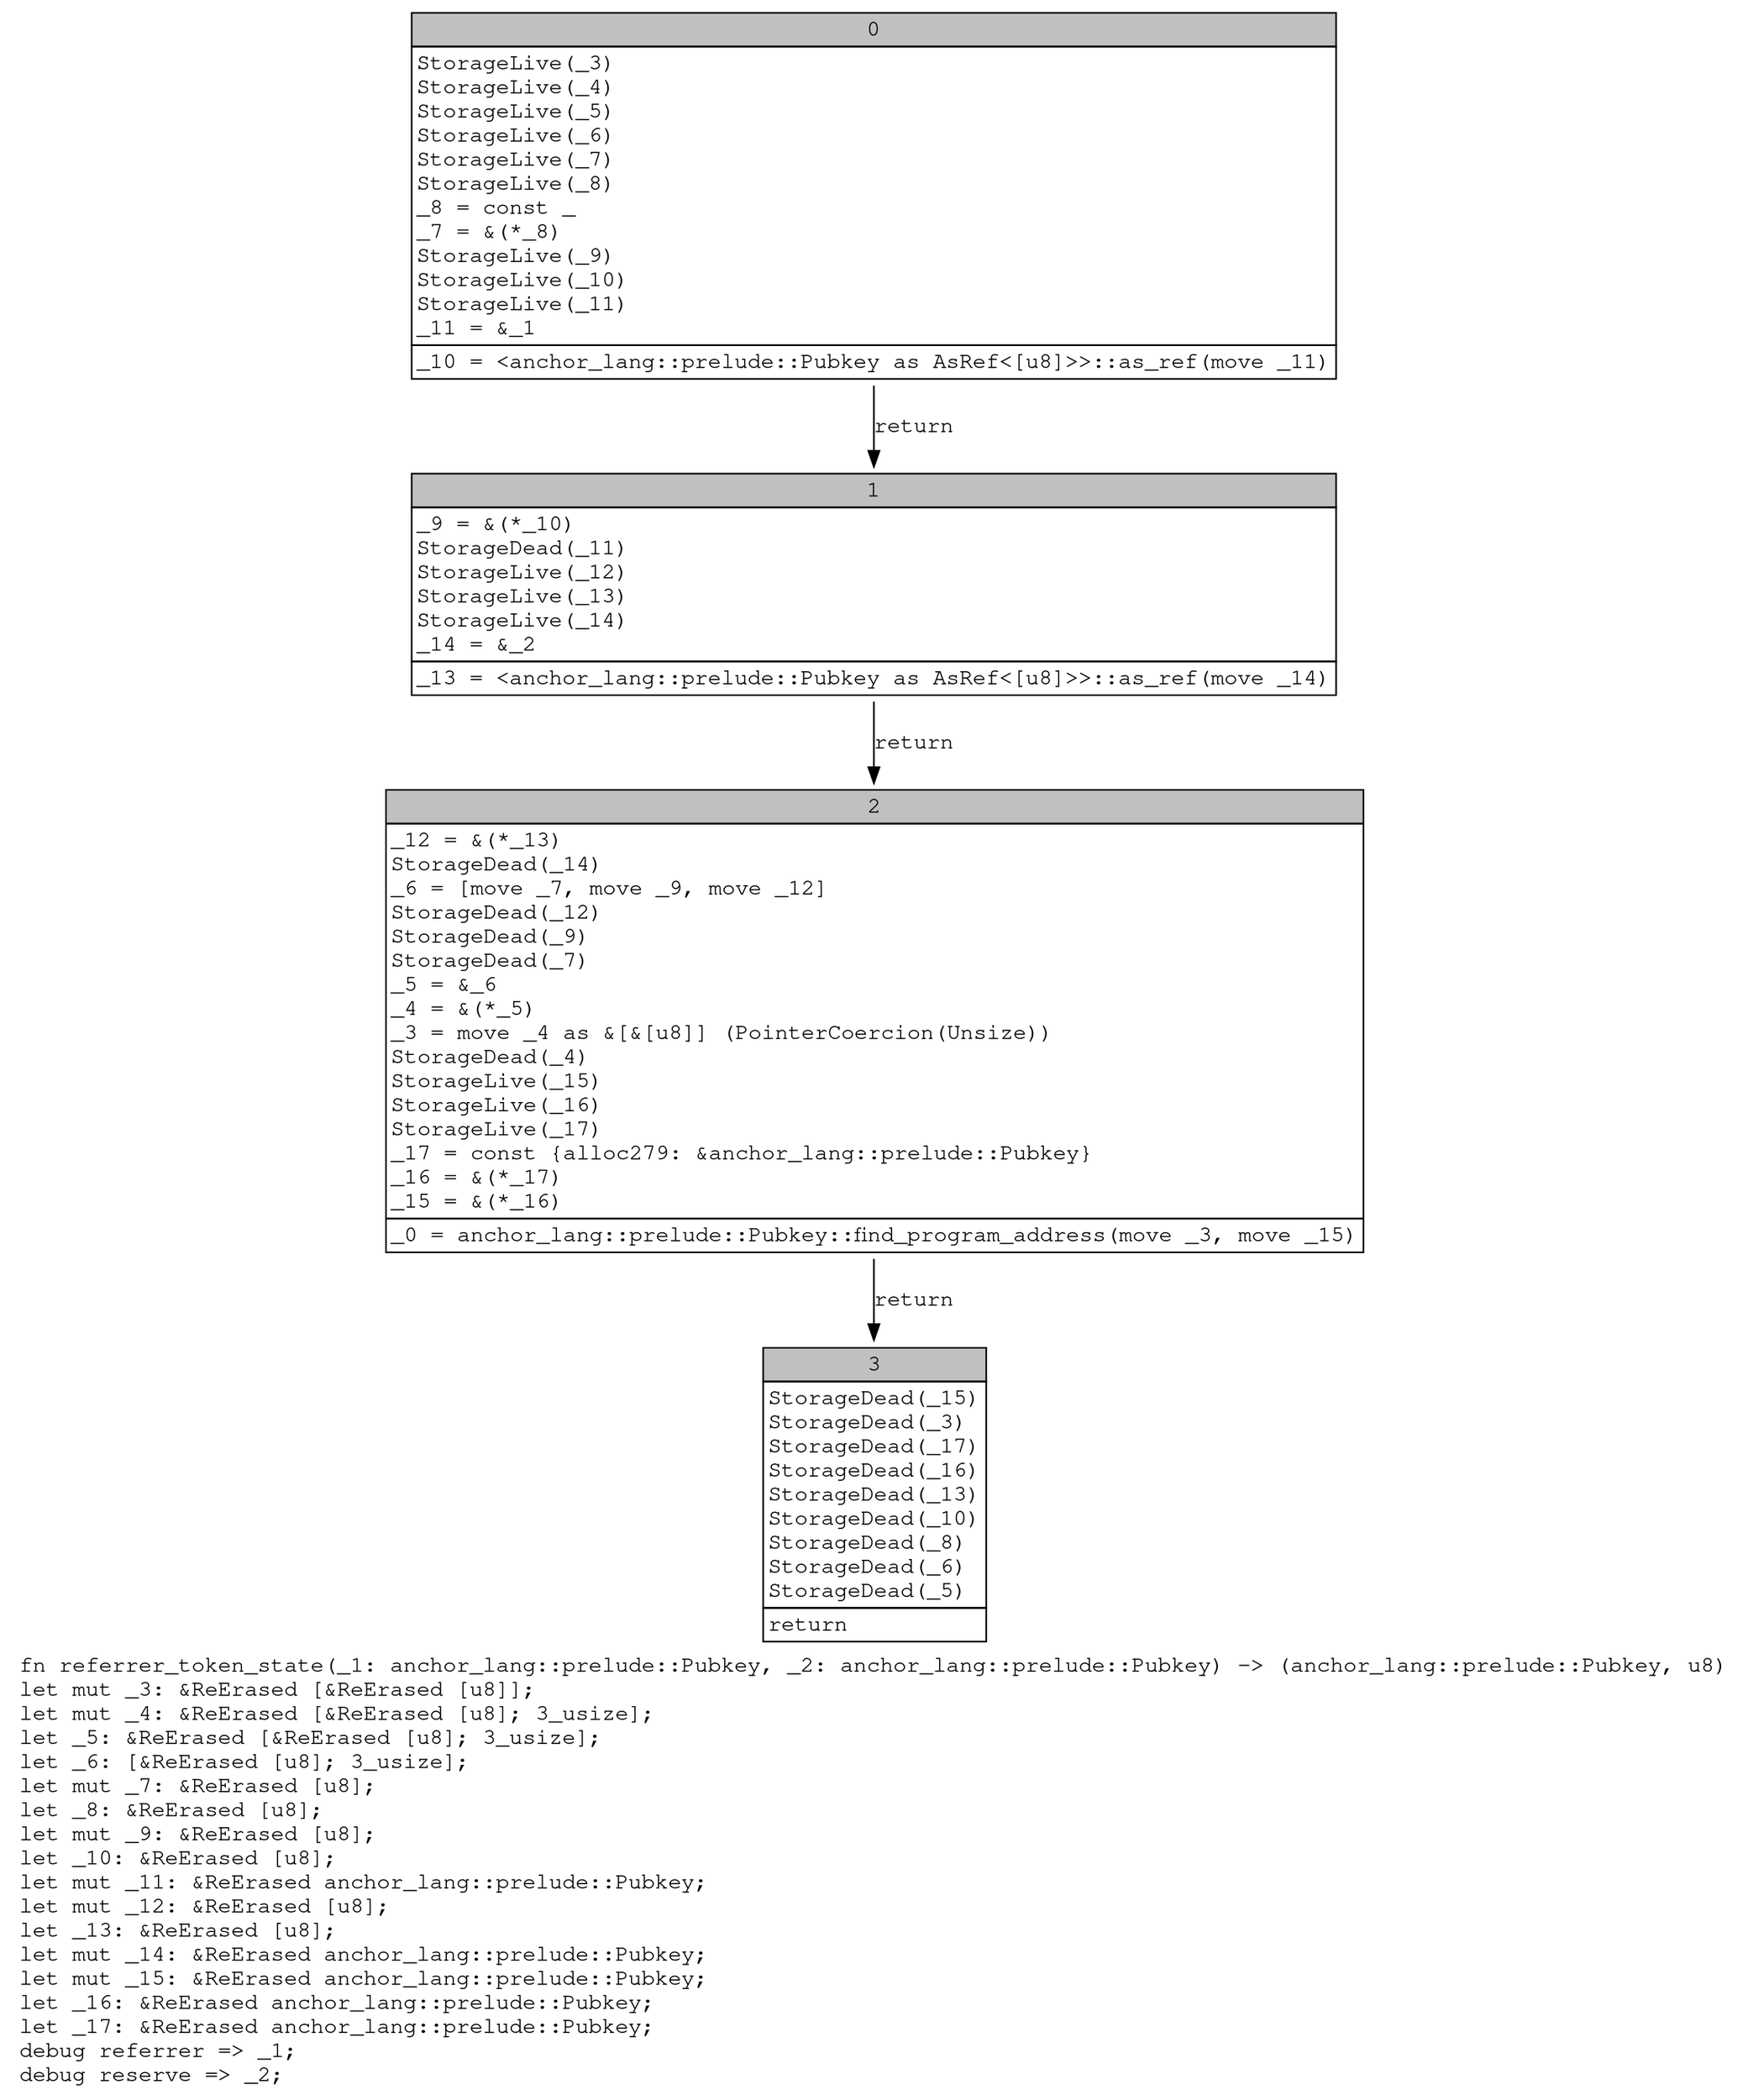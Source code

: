 digraph Mir_0_2776 {
    graph [fontname="Courier, monospace"];
    node [fontname="Courier, monospace"];
    edge [fontname="Courier, monospace"];
    label=<fn referrer_token_state(_1: anchor_lang::prelude::Pubkey, _2: anchor_lang::prelude::Pubkey) -&gt; (anchor_lang::prelude::Pubkey, u8)<br align="left"/>let mut _3: &amp;ReErased [&amp;ReErased [u8]];<br align="left"/>let mut _4: &amp;ReErased [&amp;ReErased [u8]; 3_usize];<br align="left"/>let _5: &amp;ReErased [&amp;ReErased [u8]; 3_usize];<br align="left"/>let _6: [&amp;ReErased [u8]; 3_usize];<br align="left"/>let mut _7: &amp;ReErased [u8];<br align="left"/>let _8: &amp;ReErased [u8];<br align="left"/>let mut _9: &amp;ReErased [u8];<br align="left"/>let _10: &amp;ReErased [u8];<br align="left"/>let mut _11: &amp;ReErased anchor_lang::prelude::Pubkey;<br align="left"/>let mut _12: &amp;ReErased [u8];<br align="left"/>let _13: &amp;ReErased [u8];<br align="left"/>let mut _14: &amp;ReErased anchor_lang::prelude::Pubkey;<br align="left"/>let mut _15: &amp;ReErased anchor_lang::prelude::Pubkey;<br align="left"/>let _16: &amp;ReErased anchor_lang::prelude::Pubkey;<br align="left"/>let _17: &amp;ReErased anchor_lang::prelude::Pubkey;<br align="left"/>debug referrer =&gt; _1;<br align="left"/>debug reserve =&gt; _2;<br align="left"/>>;
    bb0__0_2776 [shape="none", label=<<table border="0" cellborder="1" cellspacing="0"><tr><td bgcolor="gray" align="center" colspan="1">0</td></tr><tr><td align="left" balign="left">StorageLive(_3)<br/>StorageLive(_4)<br/>StorageLive(_5)<br/>StorageLive(_6)<br/>StorageLive(_7)<br/>StorageLive(_8)<br/>_8 = const _<br/>_7 = &amp;(*_8)<br/>StorageLive(_9)<br/>StorageLive(_10)<br/>StorageLive(_11)<br/>_11 = &amp;_1<br/></td></tr><tr><td align="left">_10 = &lt;anchor_lang::prelude::Pubkey as AsRef&lt;[u8]&gt;&gt;::as_ref(move _11)</td></tr></table>>];
    bb1__0_2776 [shape="none", label=<<table border="0" cellborder="1" cellspacing="0"><tr><td bgcolor="gray" align="center" colspan="1">1</td></tr><tr><td align="left" balign="left">_9 = &amp;(*_10)<br/>StorageDead(_11)<br/>StorageLive(_12)<br/>StorageLive(_13)<br/>StorageLive(_14)<br/>_14 = &amp;_2<br/></td></tr><tr><td align="left">_13 = &lt;anchor_lang::prelude::Pubkey as AsRef&lt;[u8]&gt;&gt;::as_ref(move _14)</td></tr></table>>];
    bb2__0_2776 [shape="none", label=<<table border="0" cellborder="1" cellspacing="0"><tr><td bgcolor="gray" align="center" colspan="1">2</td></tr><tr><td align="left" balign="left">_12 = &amp;(*_13)<br/>StorageDead(_14)<br/>_6 = [move _7, move _9, move _12]<br/>StorageDead(_12)<br/>StorageDead(_9)<br/>StorageDead(_7)<br/>_5 = &amp;_6<br/>_4 = &amp;(*_5)<br/>_3 = move _4 as &amp;[&amp;[u8]] (PointerCoercion(Unsize))<br/>StorageDead(_4)<br/>StorageLive(_15)<br/>StorageLive(_16)<br/>StorageLive(_17)<br/>_17 = const {alloc279: &amp;anchor_lang::prelude::Pubkey}<br/>_16 = &amp;(*_17)<br/>_15 = &amp;(*_16)<br/></td></tr><tr><td align="left">_0 = anchor_lang::prelude::Pubkey::find_program_address(move _3, move _15)</td></tr></table>>];
    bb3__0_2776 [shape="none", label=<<table border="0" cellborder="1" cellspacing="0"><tr><td bgcolor="gray" align="center" colspan="1">3</td></tr><tr><td align="left" balign="left">StorageDead(_15)<br/>StorageDead(_3)<br/>StorageDead(_17)<br/>StorageDead(_16)<br/>StorageDead(_13)<br/>StorageDead(_10)<br/>StorageDead(_8)<br/>StorageDead(_6)<br/>StorageDead(_5)<br/></td></tr><tr><td align="left">return</td></tr></table>>];
    bb0__0_2776 -> bb1__0_2776 [label="return"];
    bb1__0_2776 -> bb2__0_2776 [label="return"];
    bb2__0_2776 -> bb3__0_2776 [label="return"];
}
